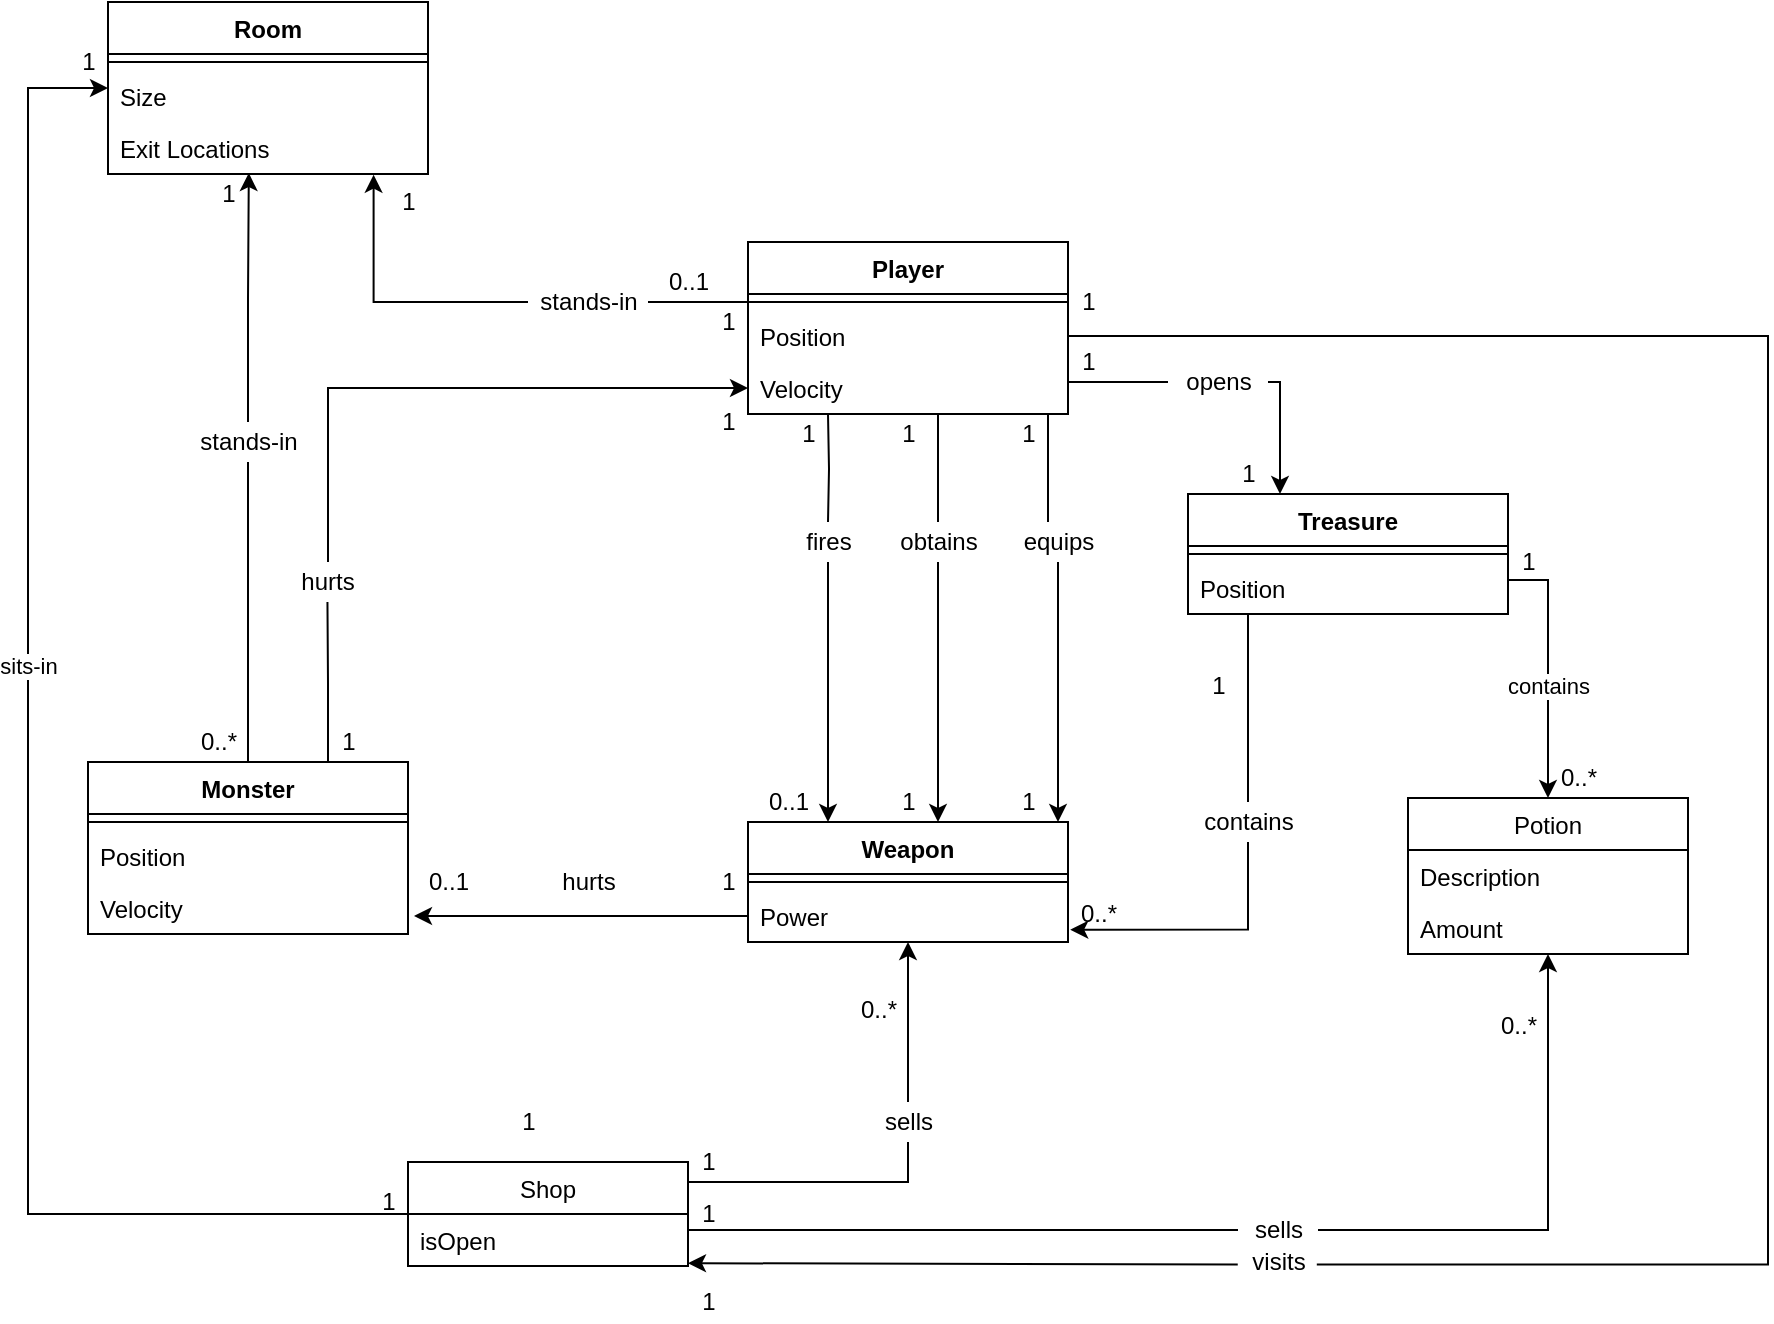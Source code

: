 <mxfile version="14.4.3" type="device" pages="3"><diagram id="K9vhv6anbX1QArwqtojp" name="Page-1"><mxGraphModel dx="3276" dy="1358" grid="1" gridSize="10" guides="1" tooltips="1" connect="1" arrows="1" fold="1" page="1" pageScale="1" pageWidth="850" pageHeight="1100" math="0" shadow="0"><root><mxCell id="0"/><mxCell id="1" parent="0"/><mxCell id="qtIE6gc3tGg0FU8P6lXg-11" style="edgeStyle=orthogonalEdgeStyle;rounded=0;orthogonalLoop=1;jettySize=auto;html=1;" parent="1" source="qtIE6gc3tGg0FU8P6lXg-16" target="qtIE6gc3tGg0FU8P6lXg-6" edge="1"><mxGeometry relative="1" as="geometry"><mxPoint x="410.0" y="296" as="sourcePoint"/><mxPoint x="409.966" y="440" as="targetPoint"/><Array as="points"><mxPoint x="410" y="460"/><mxPoint x="410" y="460"/></Array></mxGeometry></mxCell><mxCell id="qtIE6gc3tGg0FU8P6lXg-14" style="edgeStyle=orthogonalEdgeStyle;rounded=0;orthogonalLoop=1;jettySize=auto;html=1;exitX=0.5;exitY=1;exitDx=0;exitDy=0;" parent="1" source="qtIE6gc3tGg0FU8P6lXg-17" target="qtIE6gc3tGg0FU8P6lXg-6" edge="1"><mxGeometry relative="1" as="geometry"><mxPoint x="455.0" y="296" as="sourcePoint"/><mxPoint x="465.0" y="440" as="targetPoint"/><Array as="points"><mxPoint x="465" y="480"/><mxPoint x="465" y="480"/></Array></mxGeometry></mxCell><mxCell id="qtIE6gc3tGg0FU8P6lXg-1" value="Player" style="swimlane;fontStyle=1;align=center;verticalAlign=top;childLayout=stackLayout;horizontal=1;startSize=26;horizontalStack=0;resizeParent=1;resizeParentMax=0;resizeLast=0;collapsible=1;marginBottom=0;" parent="1" vertex="1"><mxGeometry x="370" y="210" width="160" height="86" as="geometry"/></mxCell><mxCell id="qtIE6gc3tGg0FU8P6lXg-3" value="" style="line;strokeWidth=1;fillColor=none;align=left;verticalAlign=middle;spacingTop=-1;spacingLeft=3;spacingRight=3;rotatable=0;labelPosition=right;points=[];portConstraint=eastwest;" parent="qtIE6gc3tGg0FU8P6lXg-1" vertex="1"><mxGeometry y="26" width="160" height="8" as="geometry"/></mxCell><mxCell id="qtIE6gc3tGg0FU8P6lXg-4" value="Position" style="text;strokeColor=none;fillColor=none;align=left;verticalAlign=top;spacingLeft=4;spacingRight=4;overflow=hidden;rotatable=0;points=[[0,0.5],[1,0.5]];portConstraint=eastwest;" parent="qtIE6gc3tGg0FU8P6lXg-1" vertex="1"><mxGeometry y="34" width="160" height="26" as="geometry"/></mxCell><mxCell id="qtIE6gc3tGg0FU8P6lXg-5" value="Velocity" style="text;strokeColor=none;fillColor=none;align=left;verticalAlign=top;spacingLeft=4;spacingRight=4;overflow=hidden;rotatable=0;points=[[0,0.5],[1,0.5]];portConstraint=eastwest;" parent="qtIE6gc3tGg0FU8P6lXg-1" vertex="1"><mxGeometry y="60" width="160" height="26" as="geometry"/></mxCell><mxCell id="qtIE6gc3tGg0FU8P6lXg-6" value="Weapon" style="swimlane;fontStyle=1;align=center;verticalAlign=top;childLayout=stackLayout;horizontal=1;startSize=26;horizontalStack=0;resizeParent=1;resizeParentMax=0;resizeLast=0;collapsible=1;marginBottom=0;" parent="1" vertex="1"><mxGeometry x="370" y="500" width="160" height="60" as="geometry"/></mxCell><mxCell id="qtIE6gc3tGg0FU8P6lXg-7" value="" style="line;strokeWidth=1;fillColor=none;align=left;verticalAlign=middle;spacingTop=-1;spacingLeft=3;spacingRight=3;rotatable=0;labelPosition=right;points=[];portConstraint=eastwest;" parent="qtIE6gc3tGg0FU8P6lXg-6" vertex="1"><mxGeometry y="26" width="160" height="8" as="geometry"/></mxCell><mxCell id="qtIE6gc3tGg0FU8P6lXg-8" value="Power" style="text;strokeColor=none;fillColor=none;align=left;verticalAlign=top;spacingLeft=4;spacingRight=4;overflow=hidden;rotatable=0;points=[[0,0.5],[1,0.5]];portConstraint=eastwest;" parent="qtIE6gc3tGg0FU8P6lXg-6" vertex="1"><mxGeometry y="34" width="160" height="26" as="geometry"/></mxCell><mxCell id="qtIE6gc3tGg0FU8P6lXg-19" style="edgeStyle=orthogonalEdgeStyle;rounded=0;orthogonalLoop=1;jettySize=auto;html=1;" parent="1" source="qtIE6gc3tGg0FU8P6lXg-20" target="qtIE6gc3tGg0FU8P6lXg-6" edge="1"><mxGeometry relative="1" as="geometry"><mxPoint x="540" y="296" as="sourcePoint"/><mxPoint x="519.966" y="440" as="targetPoint"/><Array as="points"><mxPoint x="525" y="460"/><mxPoint x="525" y="460"/></Array></mxGeometry></mxCell><mxCell id="qtIE6gc3tGg0FU8P6lXg-21" value="1" style="text;html=1;align=center;verticalAlign=middle;resizable=0;points=[];autosize=1;" parent="1" vertex="1"><mxGeometry x="500" y="296" width="20" height="20" as="geometry"/></mxCell><mxCell id="qtIE6gc3tGg0FU8P6lXg-22" value="1" style="text;html=1;align=center;verticalAlign=middle;resizable=0;points=[];autosize=1;" parent="1" vertex="1"><mxGeometry x="500" y="480" width="20" height="20" as="geometry"/></mxCell><mxCell id="qtIE6gc3tGg0FU8P6lXg-25" value="1" style="text;html=1;align=center;verticalAlign=middle;resizable=0;points=[];autosize=1;" parent="1" vertex="1"><mxGeometry x="440" y="296" width="20" height="20" as="geometry"/></mxCell><mxCell id="qtIE6gc3tGg0FU8P6lXg-26" value="1" style="text;html=1;align=center;verticalAlign=middle;resizable=0;points=[];autosize=1;" parent="1" vertex="1"><mxGeometry x="440" y="480" width="20" height="20" as="geometry"/></mxCell><mxCell id="qtIE6gc3tGg0FU8P6lXg-27" value="1" style="text;html=1;align=center;verticalAlign=middle;resizable=0;points=[];autosize=1;" parent="1" vertex="1"><mxGeometry x="390" y="296" width="20" height="20" as="geometry"/></mxCell><mxCell id="qtIE6gc3tGg0FU8P6lXg-28" value="0..1" style="text;html=1;align=center;verticalAlign=middle;resizable=0;points=[];autosize=1;" parent="1" vertex="1"><mxGeometry x="370" y="480" width="40" height="20" as="geometry"/></mxCell><mxCell id="qtIE6gc3tGg0FU8P6lXg-106" style="edgeStyle=orthogonalEdgeStyle;rounded=0;orthogonalLoop=1;jettySize=auto;html=1;entryX=1.007;entryY=0.763;entryDx=0;entryDy=0;entryPerimeter=0;" parent="1" source="qtIE6gc3tGg0FU8P6lXg-107" target="qtIE6gc3tGg0FU8P6lXg-8" edge="1"><mxGeometry relative="1" as="geometry"><mxPoint x="590" y="560" as="sourcePoint"/></mxGeometry></mxCell><mxCell id="6v8GReVWwn9d2kZH3V-4-29" style="edgeStyle=orthogonalEdgeStyle;rounded=0;orthogonalLoop=1;jettySize=auto;html=1;startArrow=none;startFill=0;endArrow=classic;endFill=1;" parent="1" source="qtIE6gc3tGg0FU8P6lXg-37" target="6v8GReVWwn9d2kZH3V-4-20" edge="1"><mxGeometry relative="1" as="geometry"><Array as="points"><mxPoint x="770" y="379"/></Array></mxGeometry></mxCell><mxCell id="6v8GReVWwn9d2kZH3V-4-30" value="contains" style="edgeLabel;html=1;align=center;verticalAlign=middle;resizable=0;points=[];" parent="6v8GReVWwn9d2kZH3V-4-29" vertex="1" connectable="0"><mxGeometry x="-0.163" y="3" relative="1" as="geometry"><mxPoint x="-3.03" y="18.74" as="offset"/></mxGeometry></mxCell><mxCell id="qtIE6gc3tGg0FU8P6lXg-37" value="Treasure" style="swimlane;fontStyle=1;align=center;verticalAlign=top;childLayout=stackLayout;horizontal=1;startSize=26;horizontalStack=0;resizeParent=1;resizeParentMax=0;resizeLast=0;collapsible=1;marginBottom=0;" parent="1" vertex="1"><mxGeometry x="590" y="336" width="160" height="60" as="geometry"/></mxCell><mxCell id="qtIE6gc3tGg0FU8P6lXg-38" value="" style="line;strokeWidth=1;fillColor=none;align=left;verticalAlign=middle;spacingTop=-1;spacingLeft=3;spacingRight=3;rotatable=0;labelPosition=right;points=[];portConstraint=eastwest;" parent="qtIE6gc3tGg0FU8P6lXg-37" vertex="1"><mxGeometry y="26" width="160" height="8" as="geometry"/></mxCell><mxCell id="qtIE6gc3tGg0FU8P6lXg-39" value="Position" style="text;strokeColor=none;fillColor=none;align=left;verticalAlign=top;spacingLeft=4;spacingRight=4;overflow=hidden;rotatable=0;points=[[0,0.5],[1,0.5]];portConstraint=eastwest;" parent="qtIE6gc3tGg0FU8P6lXg-37" vertex="1"><mxGeometry y="34" width="160" height="26" as="geometry"/></mxCell><mxCell id="qtIE6gc3tGg0FU8P6lXg-44" value="1" style="text;html=1;align=center;verticalAlign=middle;resizable=0;points=[];autosize=1;" parent="1" vertex="1"><mxGeometry x="530" y="260" width="20" height="20" as="geometry"/></mxCell><mxCell id="qtIE6gc3tGg0FU8P6lXg-45" value="1" style="text;html=1;align=center;verticalAlign=middle;resizable=0;points=[];autosize=1;" parent="1" vertex="1"><mxGeometry x="610" y="316" width="20" height="20" as="geometry"/></mxCell><mxCell id="qtIE6gc3tGg0FU8P6lXg-49" style="edgeStyle=orthogonalEdgeStyle;rounded=0;orthogonalLoop=1;jettySize=auto;html=1;" parent="1" source="qtIE6gc3tGg0FU8P6lXg-43" target="qtIE6gc3tGg0FU8P6lXg-37" edge="1"><mxGeometry relative="1" as="geometry"><mxPoint x="900" y="590" as="targetPoint"/><Array as="points"><mxPoint x="636" y="280"/></Array></mxGeometry></mxCell><mxCell id="6v8GReVWwn9d2kZH3V-4-4" style="edgeStyle=orthogonalEdgeStyle;rounded=0;orthogonalLoop=1;jettySize=auto;html=1;startArrow=classic;startFill=1;endArrow=none;endFill=0;" parent="1" source="qtIE6gc3tGg0FU8P6lXg-50" target="6v8GReVWwn9d2kZH3V-4-2" edge="1"><mxGeometry relative="1" as="geometry"><mxPoint x="10" y="620" as="targetPoint"/><Array as="points"><mxPoint x="10" y="133"/><mxPoint x="10" y="696"/></Array></mxGeometry></mxCell><mxCell id="6v8GReVWwn9d2kZH3V-4-5" value="&lt;div&gt;sits-in&lt;/div&gt;" style="edgeLabel;html=1;align=center;verticalAlign=middle;resizable=0;points=[];" parent="6v8GReVWwn9d2kZH3V-4-4" vertex="1" connectable="0"><mxGeometry x="-0.021" y="-1" relative="1" as="geometry"><mxPoint x="1" y="-59.57" as="offset"/></mxGeometry></mxCell><mxCell id="qtIE6gc3tGg0FU8P6lXg-50" value="Room" style="swimlane;fontStyle=1;align=center;verticalAlign=top;childLayout=stackLayout;horizontal=1;startSize=26;horizontalStack=0;resizeParent=1;resizeParentMax=0;resizeLast=0;collapsible=1;marginBottom=0;" parent="1" vertex="1"><mxGeometry x="50" y="90" width="160" height="86" as="geometry"/></mxCell><mxCell id="qtIE6gc3tGg0FU8P6lXg-51" value="" style="line;strokeWidth=1;fillColor=none;align=left;verticalAlign=middle;spacingTop=-1;spacingLeft=3;spacingRight=3;rotatable=0;labelPosition=right;points=[];portConstraint=eastwest;" parent="qtIE6gc3tGg0FU8P6lXg-50" vertex="1"><mxGeometry y="26" width="160" height="8" as="geometry"/></mxCell><mxCell id="qtIE6gc3tGg0FU8P6lXg-52" value="Size" style="text;strokeColor=none;fillColor=none;align=left;verticalAlign=top;spacingLeft=4;spacingRight=4;overflow=hidden;rotatable=0;points=[[0,0.5],[1,0.5]];portConstraint=eastwest;" parent="qtIE6gc3tGg0FU8P6lXg-50" vertex="1"><mxGeometry y="34" width="160" height="26" as="geometry"/></mxCell><mxCell id="qtIE6gc3tGg0FU8P6lXg-53" value="Exit Locations" style="text;strokeColor=none;fillColor=none;align=left;verticalAlign=top;spacingLeft=4;spacingRight=4;overflow=hidden;rotatable=0;points=[[0,0.5],[1,0.5]];portConstraint=eastwest;" parent="qtIE6gc3tGg0FU8P6lXg-50" vertex="1"><mxGeometry y="60" width="160" height="26" as="geometry"/></mxCell><mxCell id="qtIE6gc3tGg0FU8P6lXg-56" value="0..1" style="text;html=1;align=center;verticalAlign=middle;resizable=0;points=[];autosize=1;" parent="1" vertex="1"><mxGeometry x="320" y="220" width="40" height="20" as="geometry"/></mxCell><mxCell id="qtIE6gc3tGg0FU8P6lXg-57" value="1" style="text;html=1;align=center;verticalAlign=middle;resizable=0;points=[];autosize=1;" parent="1" vertex="1"><mxGeometry x="190" y="180" width="20" height="20" as="geometry"/></mxCell><mxCell id="qtIE6gc3tGg0FU8P6lXg-65" style="edgeStyle=orthogonalEdgeStyle;rounded=0;orthogonalLoop=1;jettySize=auto;html=1;entryX=0.44;entryY=0.981;entryDx=0;entryDy=0;entryPerimeter=0;" parent="1" source="qtIE6gc3tGg0FU8P6lXg-67" target="qtIE6gc3tGg0FU8P6lXg-53" edge="1"><mxGeometry relative="1" as="geometry"/></mxCell><mxCell id="PqGO07JnpSpenPQguCKz-11" style="edgeStyle=orthogonalEdgeStyle;rounded=0;orthogonalLoop=1;jettySize=auto;html=1;exitX=0.75;exitY=0;exitDx=0;exitDy=0;endArrow=none;endFill=0;" edge="1" parent="1" source="qtIE6gc3tGg0FU8P6lXg-58"><mxGeometry relative="1" as="geometry"><mxPoint x="159.724" y="390" as="targetPoint"/></mxGeometry></mxCell><mxCell id="qtIE6gc3tGg0FU8P6lXg-58" value="Monster" style="swimlane;fontStyle=1;align=center;verticalAlign=top;childLayout=stackLayout;horizontal=1;startSize=26;horizontalStack=0;resizeParent=1;resizeParentMax=0;resizeLast=0;collapsible=1;marginBottom=0;" parent="1" vertex="1"><mxGeometry x="40" y="470" width="160" height="86" as="geometry"/></mxCell><mxCell id="qtIE6gc3tGg0FU8P6lXg-59" value="" style="line;strokeWidth=1;fillColor=none;align=left;verticalAlign=middle;spacingTop=-1;spacingLeft=3;spacingRight=3;rotatable=0;labelPosition=right;points=[];portConstraint=eastwest;" parent="qtIE6gc3tGg0FU8P6lXg-58" vertex="1"><mxGeometry y="26" width="160" height="8" as="geometry"/></mxCell><mxCell id="qtIE6gc3tGg0FU8P6lXg-60" value="Position" style="text;strokeColor=none;fillColor=none;align=left;verticalAlign=top;spacingLeft=4;spacingRight=4;overflow=hidden;rotatable=0;points=[[0,0.5],[1,0.5]];portConstraint=eastwest;" parent="qtIE6gc3tGg0FU8P6lXg-58" vertex="1"><mxGeometry y="34" width="160" height="26" as="geometry"/></mxCell><mxCell id="qtIE6gc3tGg0FU8P6lXg-61" value="Velocity" style="text;strokeColor=none;fillColor=none;align=left;verticalAlign=top;spacingLeft=4;spacingRight=4;overflow=hidden;rotatable=0;points=[[0,0.5],[1,0.5]];portConstraint=eastwest;" parent="qtIE6gc3tGg0FU8P6lXg-58" vertex="1"><mxGeometry y="60" width="160" height="26" as="geometry"/></mxCell><mxCell id="qtIE6gc3tGg0FU8P6lXg-66" value="1" style="text;html=1;align=center;verticalAlign=middle;resizable=0;points=[];autosize=1;" parent="1" vertex="1"><mxGeometry x="100" y="176" width="20" height="20" as="geometry"/></mxCell><mxCell id="qtIE6gc3tGg0FU8P6lXg-68" value="0..*" style="text;html=1;align=center;verticalAlign=middle;resizable=0;points=[];autosize=1;" parent="1" vertex="1"><mxGeometry x="90" y="450" width="30" height="20" as="geometry"/></mxCell><mxCell id="qtIE6gc3tGg0FU8P6lXg-75" value="0..1" style="text;html=1;align=center;verticalAlign=middle;resizable=0;points=[];autosize=1;" parent="1" vertex="1"><mxGeometry x="200" y="520" width="40" height="20" as="geometry"/></mxCell><mxCell id="qtIE6gc3tGg0FU8P6lXg-82" style="edgeStyle=orthogonalEdgeStyle;rounded=0;orthogonalLoop=1;jettySize=auto;html=1;exitX=0;exitY=0.5;exitDx=0;exitDy=0;entryX=0.83;entryY=1.013;entryDx=0;entryDy=0;entryPerimeter=0;" parent="1" source="qtIE6gc3tGg0FU8P6lXg-55" target="qtIE6gc3tGg0FU8P6lXg-53" edge="1"><mxGeometry relative="1" as="geometry"><Array as="points"/></mxGeometry></mxCell><mxCell id="qtIE6gc3tGg0FU8P6lXg-88" value="1" style="text;html=1;align=center;verticalAlign=middle;resizable=0;points=[];autosize=1;" parent="1" vertex="1"><mxGeometry x="160" y="450" width="20" height="20" as="geometry"/></mxCell><mxCell id="qtIE6gc3tGg0FU8P6lXg-101" value="1" style="text;html=1;align=center;verticalAlign=middle;resizable=0;points=[];autosize=1;" parent="1" vertex="1"><mxGeometry x="350" y="290" width="20" height="20" as="geometry"/></mxCell><mxCell id="qtIE6gc3tGg0FU8P6lXg-109" value="0..*" style="text;html=1;align=center;verticalAlign=middle;resizable=0;points=[];autosize=1;" parent="1" vertex="1"><mxGeometry x="530" y="536" width="30" height="20" as="geometry"/></mxCell><mxCell id="6v8GReVWwn9d2kZH3V-4-33" style="edgeStyle=orthogonalEdgeStyle;rounded=0;orthogonalLoop=1;jettySize=auto;html=1;startArrow=none;startFill=0;endArrow=classic;endFill=1;" parent="1" source="6v8GReVWwn9d2kZH3V-4-34" target="qtIE6gc3tGg0FU8P6lXg-6" edge="1"><mxGeometry relative="1" as="geometry"/></mxCell><mxCell id="6v8GReVWwn9d2kZH3V-4-38" style="edgeStyle=orthogonalEdgeStyle;rounded=0;orthogonalLoop=1;jettySize=auto;html=1;startArrow=none;startFill=0;endArrow=classic;endFill=1;" parent="1" source="6v8GReVWwn9d2kZH3V-4-39" target="6v8GReVWwn9d2kZH3V-4-20" edge="1"><mxGeometry relative="1" as="geometry"><Array as="points"><mxPoint x="770" y="704"/></Array></mxGeometry></mxCell><mxCell id="6v8GReVWwn9d2kZH3V-4-2" value="Shop" style="swimlane;fontStyle=0;childLayout=stackLayout;horizontal=1;startSize=26;fillColor=none;horizontalStack=0;resizeParent=1;resizeParentMax=0;resizeLast=0;collapsible=1;marginBottom=0;" parent="1" vertex="1"><mxGeometry x="200" y="670" width="140" height="52" as="geometry"/></mxCell><mxCell id="6v8GReVWwn9d2kZH3V-4-3" value="isOpen" style="text;strokeColor=none;fillColor=none;align=left;verticalAlign=top;spacingLeft=4;spacingRight=4;overflow=hidden;rotatable=0;points=[[0,0.5],[1,0.5]];portConstraint=eastwest;" parent="6v8GReVWwn9d2kZH3V-4-2" vertex="1"><mxGeometry y="26" width="140" height="26" as="geometry"/></mxCell><mxCell id="6v8GReVWwn9d2kZH3V-4-7" value="1" style="text;html=1;align=center;verticalAlign=middle;resizable=0;points=[];autosize=1;" parent="1" vertex="1"><mxGeometry x="30" y="110" width="20" height="20" as="geometry"/></mxCell><mxCell id="qtIE6gc3tGg0FU8P6lXg-76" value="hurts" style="text;html=1;align=center;verticalAlign=middle;resizable=0;points=[];autosize=1;" parent="1" vertex="1"><mxGeometry x="270" y="520" width="40" height="20" as="geometry"/></mxCell><mxCell id="qtIE6gc3tGg0FU8P6lXg-55" value="stands-in" style="text;html=1;align=center;verticalAlign=middle;resizable=0;points=[];autosize=1;" parent="1" vertex="1"><mxGeometry x="260" y="230" width="60" height="20" as="geometry"/></mxCell><mxCell id="6v8GReVWwn9d2kZH3V-4-10" style="edgeStyle=orthogonalEdgeStyle;rounded=0;orthogonalLoop=1;jettySize=auto;html=1;endArrow=none;endFill=0;" parent="1" source="qtIE6gc3tGg0FU8P6lXg-1" target="qtIE6gc3tGg0FU8P6lXg-55" edge="1"><mxGeometry relative="1" as="geometry"><Array as="points"><mxPoint x="360" y="240"/><mxPoint x="360" y="240"/></Array><mxPoint x="510.0" y="267" as="sourcePoint"/><mxPoint x="370" y="210" as="targetPoint"/></mxGeometry></mxCell><mxCell id="qtIE6gc3tGg0FU8P6lXg-16" value="fires" style="text;html=1;align=center;verticalAlign=middle;resizable=0;points=[];autosize=1;" parent="1" vertex="1"><mxGeometry x="390" y="350" width="40" height="20" as="geometry"/></mxCell><mxCell id="6v8GReVWwn9d2kZH3V-4-12" style="edgeStyle=orthogonalEdgeStyle;rounded=0;orthogonalLoop=1;jettySize=auto;html=1;exitX=0.25;exitY=1;exitDx=0;exitDy=0;endArrow=none;endFill=0;" parent="1" target="qtIE6gc3tGg0FU8P6lXg-16" edge="1"><mxGeometry relative="1" as="geometry"><mxPoint x="410.0" y="296" as="sourcePoint"/><mxPoint x="410.0" y="400" as="targetPoint"/></mxGeometry></mxCell><mxCell id="qtIE6gc3tGg0FU8P6lXg-17" value="obtains" style="text;html=1;align=center;verticalAlign=middle;resizable=0;points=[];autosize=1;" parent="1" vertex="1"><mxGeometry x="440" y="350" width="50" height="20" as="geometry"/></mxCell><mxCell id="6v8GReVWwn9d2kZH3V-4-13" style="edgeStyle=orthogonalEdgeStyle;rounded=0;orthogonalLoop=1;jettySize=auto;html=1;exitX=0.5;exitY=1;exitDx=0;exitDy=0;endArrow=none;endFill=0;" parent="1" target="qtIE6gc3tGg0FU8P6lXg-17" edge="1"><mxGeometry relative="1" as="geometry"><mxPoint x="455.0" y="296" as="sourcePoint"/><mxPoint x="455.0" y="400" as="targetPoint"/><Array as="points"><mxPoint x="465" y="296"/></Array></mxGeometry></mxCell><mxCell id="qtIE6gc3tGg0FU8P6lXg-20" value="equips" style="text;html=1;align=center;verticalAlign=middle;resizable=0;points=[];autosize=1;" parent="1" vertex="1"><mxGeometry x="500" y="350" width="50" height="20" as="geometry"/></mxCell><mxCell id="6v8GReVWwn9d2kZH3V-4-14" style="edgeStyle=orthogonalEdgeStyle;rounded=0;orthogonalLoop=1;jettySize=auto;html=1;endArrow=none;endFill=0;" parent="1" target="qtIE6gc3tGg0FU8P6lXg-20" edge="1"><mxGeometry relative="1" as="geometry"><mxPoint x="530" y="296" as="sourcePoint"/><mxPoint x="540" y="400" as="targetPoint"/><Array as="points"><mxPoint x="520" y="296"/><mxPoint x="520" y="350"/></Array></mxGeometry></mxCell><mxCell id="qtIE6gc3tGg0FU8P6lXg-77" value="1" style="text;html=1;align=center;verticalAlign=middle;resizable=0;points=[];autosize=1;" parent="1" vertex="1"><mxGeometry x="350" y="520" width="20" height="20" as="geometry"/></mxCell><mxCell id="6v8GReVWwn9d2kZH3V-4-15" style="edgeStyle=orthogonalEdgeStyle;rounded=0;orthogonalLoop=1;jettySize=auto;html=1;" parent="1" source="qtIE6gc3tGg0FU8P6lXg-6" target="qtIE6gc3tGg0FU8P6lXg-77" edge="1"><mxGeometry relative="1" as="geometry"><mxPoint x="370.029" y="540.028" as="sourcePoint"/><mxPoint x="300" y="540.029" as="targetPoint"/><Array as="points"><mxPoint x="370" y="540"/></Array></mxGeometry></mxCell><mxCell id="qtIE6gc3tGg0FU8P6lXg-67" value="stands-in" style="text;html=1;align=center;verticalAlign=middle;resizable=0;points=[];autosize=1;" parent="1" vertex="1"><mxGeometry x="90" y="300" width="60" height="20" as="geometry"/></mxCell><mxCell id="6v8GReVWwn9d2kZH3V-4-16" style="edgeStyle=orthogonalEdgeStyle;rounded=0;orthogonalLoop=1;jettySize=auto;html=1;endArrow=none;endFill=0;" parent="1" source="qtIE6gc3tGg0FU8P6lXg-58" target="qtIE6gc3tGg0FU8P6lXg-67" edge="1"><mxGeometry relative="1" as="geometry"><mxPoint x="120.029" y="470" as="sourcePoint"/><mxPoint x="120.4" y="175.506" as="targetPoint"/><Array as="points"/></mxGeometry></mxCell><mxCell id="qtIE6gc3tGg0FU8P6lXg-107" value="contains" style="text;html=1;align=center;verticalAlign=middle;resizable=0;points=[];autosize=1;" parent="1" vertex="1"><mxGeometry x="590" y="490" width="60" height="20" as="geometry"/></mxCell><mxCell id="6v8GReVWwn9d2kZH3V-4-17" style="edgeStyle=orthogonalEdgeStyle;rounded=0;orthogonalLoop=1;jettySize=auto;html=1;endArrow=none;endFill=0;" parent="1" source="qtIE6gc3tGg0FU8P6lXg-37" target="qtIE6gc3tGg0FU8P6lXg-107" edge="1"><mxGeometry relative="1" as="geometry"><mxPoint x="770" y="519.0" as="sourcePoint"/><mxPoint x="581.12" y="716.838" as="targetPoint"/><Array as="points"><mxPoint x="620" y="440"/><mxPoint x="620" y="440"/></Array></mxGeometry></mxCell><mxCell id="6v8GReVWwn9d2kZH3V-4-6" value="1" style="text;html=1;align=center;verticalAlign=middle;resizable=0;points=[];autosize=1;" parent="1" vertex="1"><mxGeometry x="120" y="680" width="140" height="20" as="geometry"/></mxCell><mxCell id="qtIE6gc3tGg0FU8P6lXg-43" value="opens" style="text;html=1;align=center;verticalAlign=middle;resizable=0;points=[];autosize=1;" parent="1" vertex="1"><mxGeometry x="580" y="270" width="50" height="20" as="geometry"/></mxCell><mxCell id="6v8GReVWwn9d2kZH3V-4-18" style="edgeStyle=orthogonalEdgeStyle;rounded=0;orthogonalLoop=1;jettySize=auto;html=1;exitX=1;exitY=0.5;exitDx=0;exitDy=0;endArrow=none;endFill=0;" parent="1" source="qtIE6gc3tGg0FU8P6lXg-4" target="qtIE6gc3tGg0FU8P6lXg-43" edge="1"><mxGeometry relative="1" as="geometry"><mxPoint x="530" y="257" as="sourcePoint"/><mxPoint x="590" y="343" as="targetPoint"/><Array as="points"><mxPoint x="530" y="280"/></Array></mxGeometry></mxCell><mxCell id="6v8GReVWwn9d2kZH3V-4-20" value="Potion" style="swimlane;fontStyle=0;childLayout=stackLayout;horizontal=1;startSize=26;fillColor=none;horizontalStack=0;resizeParent=1;resizeParentMax=0;resizeLast=0;collapsible=1;marginBottom=0;" parent="1" vertex="1"><mxGeometry x="700" y="488" width="140" height="78" as="geometry"/></mxCell><mxCell id="6v8GReVWwn9d2kZH3V-4-21" value="Description" style="text;strokeColor=none;fillColor=none;align=left;verticalAlign=top;spacingLeft=4;spacingRight=4;overflow=hidden;rotatable=0;points=[[0,0.5],[1,0.5]];portConstraint=eastwest;" parent="6v8GReVWwn9d2kZH3V-4-20" vertex="1"><mxGeometry y="26" width="140" height="26" as="geometry"/></mxCell><mxCell id="6v8GReVWwn9d2kZH3V-4-23" value="Amount" style="text;strokeColor=none;fillColor=none;align=left;verticalAlign=top;spacingLeft=4;spacingRight=4;overflow=hidden;rotatable=0;points=[[0,0.5],[1,0.5]];portConstraint=eastwest;" parent="6v8GReVWwn9d2kZH3V-4-20" vertex="1"><mxGeometry y="52" width="140" height="26" as="geometry"/></mxCell><mxCell id="qtIE6gc3tGg0FU8P6lXg-108" value="1" style="text;html=1;align=center;verticalAlign=middle;resizable=0;points=[];autosize=1;" parent="1" vertex="1"><mxGeometry x="595" y="422" width="20" height="20" as="geometry"/></mxCell><mxCell id="6v8GReVWwn9d2kZH3V-4-31" value="1" style="text;html=1;align=center;verticalAlign=middle;resizable=0;points=[];autosize=1;" parent="1" vertex="1"><mxGeometry x="750" y="360" width="20" height="20" as="geometry"/></mxCell><mxCell id="6v8GReVWwn9d2kZH3V-4-32" value="0..*" style="text;html=1;align=center;verticalAlign=middle;resizable=0;points=[];autosize=1;" parent="1" vertex="1"><mxGeometry x="770" y="468" width="30" height="20" as="geometry"/></mxCell><mxCell id="6v8GReVWwn9d2kZH3V-4-34" value="sells" style="text;html=1;align=center;verticalAlign=middle;resizable=0;points=[];autosize=1;" parent="1" vertex="1"><mxGeometry x="430" y="640" width="40" height="20" as="geometry"/></mxCell><mxCell id="6v8GReVWwn9d2kZH3V-4-35" style="edgeStyle=orthogonalEdgeStyle;rounded=0;orthogonalLoop=1;jettySize=auto;html=1;startArrow=none;startFill=0;endArrow=none;endFill=0;" parent="1" source="6v8GReVWwn9d2kZH3V-4-2" target="6v8GReVWwn9d2kZH3V-4-34" edge="1"><mxGeometry relative="1" as="geometry"><mxPoint x="340.0" y="696" as="sourcePoint"/><mxPoint x="449.966" y="586" as="targetPoint"/><Array as="points"><mxPoint x="450" y="680"/></Array></mxGeometry></mxCell><mxCell id="6v8GReVWwn9d2kZH3V-4-36" value="1" style="text;html=1;align=center;verticalAlign=middle;resizable=0;points=[];autosize=1;" parent="1" vertex="1"><mxGeometry x="340" y="660" width="20" height="20" as="geometry"/></mxCell><mxCell id="6v8GReVWwn9d2kZH3V-4-37" value="&lt;div&gt;0..*&lt;/div&gt;&lt;div&gt;&lt;br&gt;&lt;/div&gt;" style="text;html=1;align=center;verticalAlign=middle;resizable=0;points=[];autosize=1;" parent="1" vertex="1"><mxGeometry x="420" y="586" width="30" height="30" as="geometry"/></mxCell><mxCell id="6v8GReVWwn9d2kZH3V-4-39" value="sells" style="text;html=1;align=center;verticalAlign=middle;resizable=0;points=[];autosize=1;" parent="1" vertex="1"><mxGeometry x="615" y="694" width="40" height="20" as="geometry"/></mxCell><mxCell id="6v8GReVWwn9d2kZH3V-4-40" style="edgeStyle=orthogonalEdgeStyle;rounded=0;orthogonalLoop=1;jettySize=auto;html=1;startArrow=none;startFill=0;endArrow=none;endFill=0;" parent="1" source="6v8GReVWwn9d2kZH3V-4-2" target="6v8GReVWwn9d2kZH3V-4-39" edge="1"><mxGeometry relative="1" as="geometry"><mxPoint x="340.0" y="710" as="sourcePoint"/><mxPoint x="769.966" y="592" as="targetPoint"/><Array as="points"><mxPoint x="600" y="704"/><mxPoint x="600" y="704"/></Array></mxGeometry></mxCell><mxCell id="6v8GReVWwn9d2kZH3V-4-41" value="1" style="text;html=1;align=center;verticalAlign=middle;resizable=0;points=[];autosize=1;" parent="1" vertex="1"><mxGeometry x="340" y="686" width="20" height="20" as="geometry"/></mxCell><mxCell id="6v8GReVWwn9d2kZH3V-4-42" value="0..*" style="text;html=1;align=center;verticalAlign=middle;resizable=0;points=[];autosize=1;" parent="1" vertex="1"><mxGeometry x="740" y="592" width="30" height="20" as="geometry"/></mxCell><mxCell id="TmymqH10C_y8zTXWixZh-3" style="edgeStyle=orthogonalEdgeStyle;rounded=0;orthogonalLoop=1;jettySize=auto;html=1;exitX=0;exitY=0.5;exitDx=0;exitDy=0;" parent="1" source="qtIE6gc3tGg0FU8P6lXg-8" edge="1"><mxGeometry relative="1" as="geometry"><mxPoint x="363" y="547" as="sourcePoint"/><mxPoint x="203" y="547" as="targetPoint"/></mxGeometry></mxCell><mxCell id="TmymqH10C_y8zTXWixZh-8" value="1" style="text;html=1;align=center;verticalAlign=middle;resizable=0;points=[];autosize=1;" parent="1" vertex="1"><mxGeometry x="250" y="640" width="20" height="20" as="geometry"/></mxCell><mxCell id="TmymqH10C_y8zTXWixZh-9" value="1" style="text;html=1;align=center;verticalAlign=middle;resizable=0;points=[];autosize=1;" parent="1" vertex="1"><mxGeometry x="350" y="240" width="20" height="20" as="geometry"/></mxCell><mxCell id="PqGO07JnpSpenPQguCKz-12" style="edgeStyle=orthogonalEdgeStyle;rounded=0;orthogonalLoop=1;jettySize=auto;html=1;entryX=0;entryY=0.5;entryDx=0;entryDy=0;endArrow=classic;endFill=1;" edge="1" parent="1" source="TmymqH10C_y8zTXWixZh-12" target="qtIE6gc3tGg0FU8P6lXg-5"><mxGeometry relative="1" as="geometry"/></mxCell><mxCell id="TmymqH10C_y8zTXWixZh-12" value="hurts" style="text;html=1;strokeColor=none;fillColor=none;align=center;verticalAlign=middle;whiteSpace=wrap;rounded=0;" parent="1" vertex="1"><mxGeometry x="140" y="370" width="40" height="20" as="geometry"/></mxCell><mxCell id="PqGO07JnpSpenPQguCKz-1" style="edgeStyle=orthogonalEdgeStyle;orthogonalLoop=1;jettySize=auto;html=1;rounded=0;endArrow=none;endFill=0;entryX=0.985;entryY=0.56;entryDx=0;entryDy=0;entryPerimeter=0;" edge="1" parent="1" source="qtIE6gc3tGg0FU8P6lXg-4" target="PqGO07JnpSpenPQguCKz-6"><mxGeometry relative="1" as="geometry"><mxPoint x="660" y="730" as="targetPoint"/><Array as="points"><mxPoint x="880" y="257"/><mxPoint x="880" y="721"/></Array></mxGeometry></mxCell><mxCell id="PqGO07JnpSpenPQguCKz-6" value="visits" style="text;html=1;align=center;verticalAlign=middle;resizable=0;points=[];autosize=1;" vertex="1" parent="1"><mxGeometry x="615" y="710" width="40" height="20" as="geometry"/></mxCell><mxCell id="PqGO07JnpSpenPQguCKz-8" value="" style="endArrow=classic;html=1;exitX=-0.003;exitY=0.562;exitDx=0;exitDy=0;exitPerimeter=0;" edge="1" parent="1" source="PqGO07JnpSpenPQguCKz-6"><mxGeometry width="50" height="50" relative="1" as="geometry"><mxPoint x="610" y="721" as="sourcePoint"/><mxPoint x="340" y="720.6" as="targetPoint"/></mxGeometry></mxCell><mxCell id="PqGO07JnpSpenPQguCKz-9" value="1" style="text;html=1;align=center;verticalAlign=middle;resizable=0;points=[];autosize=1;" vertex="1" parent="1"><mxGeometry x="340" y="730" width="20" height="20" as="geometry"/></mxCell><mxCell id="PqGO07JnpSpenPQguCKz-10" value="1" style="text;html=1;align=center;verticalAlign=middle;resizable=0;points=[];autosize=1;" vertex="1" parent="1"><mxGeometry x="530" y="230" width="20" height="20" as="geometry"/></mxCell></root></mxGraphModel></diagram><diagram id="GcdT342-BDZrj_1qeLF7" name="Page-1"><mxGraphModel dx="782" dy="432" grid="1" gridSize="10" guides="1" tooltips="1" connect="1" arrows="1" fold="1" page="1" pageScale="1" pageWidth="850" pageHeight="1100" math="0" shadow="0"><root><mxCell id="0"/><mxCell id="1" parent="0"/></root></mxGraphModel></diagram><diagram id="YGDuVq3V11T7JHRMnUmE" name="Page-3"><mxGraphModel dx="782" dy="432" grid="1" gridSize="10" guides="1" tooltips="1" connect="1" arrows="1" fold="1" page="1" pageScale="1" pageWidth="850" pageHeight="1100" math="0" shadow="0"><root><mxCell id="siOdcIsTTfPGUXQ316ud-0"/><mxCell id="siOdcIsTTfPGUXQ316ud-1" parent="siOdcIsTTfPGUXQ316ud-0"/></root></mxGraphModel></diagram></mxfile>